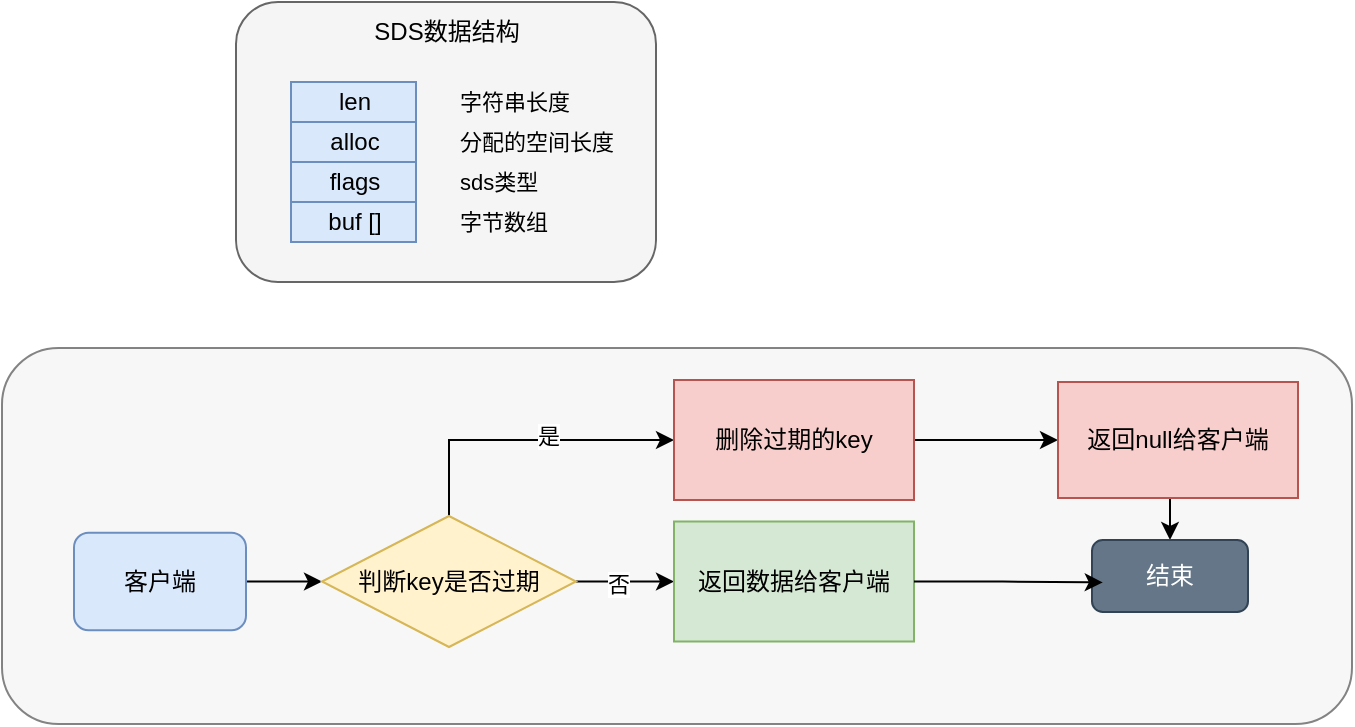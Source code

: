 <mxfile version="26.1.0">
  <diagram name="第 1 页" id="RsSCYp8_lyTaL0R-eGZh">
    <mxGraphModel dx="830" dy="1706" grid="0" gridSize="10" guides="1" tooltips="1" connect="1" arrows="1" fold="1" page="1" pageScale="1" pageWidth="827" pageHeight="1169" background="none" math="0" shadow="0">
      <root>
        <mxCell id="0" />
        <mxCell id="1" parent="0" />
        <mxCell id="gelLKuvhca_LKsp45Vbf-19" value="" style="rounded=1;whiteSpace=wrap;html=1;opacity=80;fillColor=#f5f5f5;strokeColor=#666666;fontColor=#333333;" vertex="1" parent="1">
          <mxGeometry x="56" y="-667" width="675" height="188" as="geometry" />
        </mxCell>
        <mxCell id="thxwzxnXI1OHp2ooGOBL-1" value="" style="rounded=1;whiteSpace=wrap;html=1;fillColor=#f5f5f5;fontColor=#333333;strokeColor=#666666;" parent="1" vertex="1">
          <mxGeometry x="173" y="-840" width="210" height="140" as="geometry" />
        </mxCell>
        <mxCell id="thxwzxnXI1OHp2ooGOBL-2" value="SDS数据结构" style="text;html=1;align=center;verticalAlign=middle;whiteSpace=wrap;rounded=0;" parent="1" vertex="1">
          <mxGeometry x="235.5" y="-840" width="85" height="30" as="geometry" />
        </mxCell>
        <mxCell id="thxwzxnXI1OHp2ooGOBL-3" value="len" style="rounded=0;whiteSpace=wrap;html=1;fillColor=#dae8fc;strokeColor=#6c8ebf;" parent="1" vertex="1">
          <mxGeometry x="200.5" y="-800" width="62.5" height="20" as="geometry" />
        </mxCell>
        <mxCell id="thxwzxnXI1OHp2ooGOBL-4" value="buf []" style="rounded=0;whiteSpace=wrap;html=1;fillColor=#dae8fc;strokeColor=#6c8ebf;" parent="1" vertex="1">
          <mxGeometry x="200.5" y="-740" width="62.5" height="20" as="geometry" />
        </mxCell>
        <mxCell id="thxwzxnXI1OHp2ooGOBL-5" value="alloc" style="rounded=0;whiteSpace=wrap;html=1;fillColor=#dae8fc;strokeColor=#6c8ebf;" parent="1" vertex="1">
          <mxGeometry x="200.5" y="-780" width="62.5" height="20" as="geometry" />
        </mxCell>
        <mxCell id="thxwzxnXI1OHp2ooGOBL-6" value="flags" style="rounded=0;whiteSpace=wrap;html=1;fillColor=#dae8fc;strokeColor=#6c8ebf;" parent="1" vertex="1">
          <mxGeometry x="200.5" y="-760" width="62.5" height="20" as="geometry" />
        </mxCell>
        <mxCell id="thxwzxnXI1OHp2ooGOBL-8" value="&lt;font style=&quot;font-size: 11px;&quot;&gt;sds类型&lt;/font&gt;" style="text;html=1;align=left;verticalAlign=middle;whiteSpace=wrap;rounded=0;" parent="1" vertex="1">
          <mxGeometry x="283" y="-760" width="80" height="20" as="geometry" />
        </mxCell>
        <mxCell id="thxwzxnXI1OHp2ooGOBL-10" value="&lt;font style=&quot;font-size: 11px;&quot;&gt;字节数组&lt;/font&gt;" style="text;html=1;align=left;verticalAlign=middle;whiteSpace=wrap;rounded=0;" parent="1" vertex="1">
          <mxGeometry x="283" y="-740" width="80" height="20" as="geometry" />
        </mxCell>
        <mxCell id="thxwzxnXI1OHp2ooGOBL-11" value="&lt;font style=&quot;font-size: 11px;&quot;&gt;分配的空间长度&lt;/font&gt;" style="text;html=1;align=left;verticalAlign=middle;whiteSpace=wrap;rounded=0;" parent="1" vertex="1">
          <mxGeometry x="283" y="-780" width="80" height="20" as="geometry" />
        </mxCell>
        <mxCell id="thxwzxnXI1OHp2ooGOBL-12" value="&lt;font style=&quot;font-size: 11px;&quot;&gt;字符串长度&lt;/font&gt;" style="text;html=1;align=left;verticalAlign=middle;whiteSpace=wrap;rounded=0;" parent="1" vertex="1">
          <mxGeometry x="283" y="-800" width="90" height="20" as="geometry" />
        </mxCell>
        <mxCell id="gelLKuvhca_LKsp45Vbf-8" style="edgeStyle=orthogonalEdgeStyle;rounded=0;orthogonalLoop=1;jettySize=auto;html=1;exitX=1;exitY=0.5;exitDx=0;exitDy=0;entryX=0;entryY=0.5;entryDx=0;entryDy=0;" edge="1" parent="1" source="gelLKuvhca_LKsp45Vbf-1" target="gelLKuvhca_LKsp45Vbf-2">
          <mxGeometry relative="1" as="geometry" />
        </mxCell>
        <mxCell id="gelLKuvhca_LKsp45Vbf-1" value="客户端" style="rounded=1;whiteSpace=wrap;html=1;fillColor=#dae8fc;strokeColor=#6c8ebf;" vertex="1" parent="1">
          <mxGeometry x="92" y="-574.62" width="86" height="48.75" as="geometry" />
        </mxCell>
        <mxCell id="gelLKuvhca_LKsp45Vbf-13" style="edgeStyle=orthogonalEdgeStyle;rounded=0;orthogonalLoop=1;jettySize=auto;html=1;exitX=0.5;exitY=0;exitDx=0;exitDy=0;entryX=0;entryY=0.5;entryDx=0;entryDy=0;" edge="1" parent="1" source="gelLKuvhca_LKsp45Vbf-2" target="gelLKuvhca_LKsp45Vbf-3">
          <mxGeometry relative="1" as="geometry" />
        </mxCell>
        <mxCell id="gelLKuvhca_LKsp45Vbf-15" value="是" style="edgeLabel;html=1;align=center;verticalAlign=middle;resizable=0;points=[];" vertex="1" connectable="0" parent="gelLKuvhca_LKsp45Vbf-13">
          <mxGeometry x="-0.06" y="2" relative="1" as="geometry">
            <mxPoint x="17" as="offset" />
          </mxGeometry>
        </mxCell>
        <mxCell id="gelLKuvhca_LKsp45Vbf-14" style="edgeStyle=orthogonalEdgeStyle;rounded=0;orthogonalLoop=1;jettySize=auto;html=1;exitX=1;exitY=0.5;exitDx=0;exitDy=0;entryX=0;entryY=0.5;entryDx=0;entryDy=0;" edge="1" parent="1" source="gelLKuvhca_LKsp45Vbf-2" target="gelLKuvhca_LKsp45Vbf-4">
          <mxGeometry relative="1" as="geometry" />
        </mxCell>
        <mxCell id="gelLKuvhca_LKsp45Vbf-16" value="否" style="edgeLabel;html=1;align=center;verticalAlign=middle;resizable=0;points=[];" vertex="1" connectable="0" parent="gelLKuvhca_LKsp45Vbf-14">
          <mxGeometry x="-0.14" y="-1" relative="1" as="geometry">
            <mxPoint as="offset" />
          </mxGeometry>
        </mxCell>
        <mxCell id="gelLKuvhca_LKsp45Vbf-2" value="判断key是否过期" style="rhombus;whiteSpace=wrap;html=1;fillColor=#fff2cc;strokeColor=#d6b656;" vertex="1" parent="1">
          <mxGeometry x="216" y="-583" width="127" height="65.5" as="geometry" />
        </mxCell>
        <mxCell id="gelLKuvhca_LKsp45Vbf-12" style="edgeStyle=orthogonalEdgeStyle;rounded=0;orthogonalLoop=1;jettySize=auto;html=1;exitX=1;exitY=0.5;exitDx=0;exitDy=0;entryX=0;entryY=0.5;entryDx=0;entryDy=0;" edge="1" parent="1" source="gelLKuvhca_LKsp45Vbf-3" target="gelLKuvhca_LKsp45Vbf-5">
          <mxGeometry relative="1" as="geometry" />
        </mxCell>
        <mxCell id="gelLKuvhca_LKsp45Vbf-3" value="删除过期的key" style="rounded=0;whiteSpace=wrap;html=1;fillColor=#f8cecc;strokeColor=#b85450;" vertex="1" parent="1">
          <mxGeometry x="392" y="-651" width="120" height="60" as="geometry" />
        </mxCell>
        <mxCell id="gelLKuvhca_LKsp45Vbf-4" value="返回数据给客户端" style="rounded=0;whiteSpace=wrap;html=1;fillColor=#d5e8d4;strokeColor=#82b366;" vertex="1" parent="1">
          <mxGeometry x="392" y="-580.25" width="120" height="60" as="geometry" />
        </mxCell>
        <mxCell id="gelLKuvhca_LKsp45Vbf-17" style="edgeStyle=orthogonalEdgeStyle;rounded=0;orthogonalLoop=1;jettySize=auto;html=1;exitX=0.5;exitY=1;exitDx=0;exitDy=0;entryX=0.5;entryY=0;entryDx=0;entryDy=0;" edge="1" parent="1" source="gelLKuvhca_LKsp45Vbf-5" target="gelLKuvhca_LKsp45Vbf-6">
          <mxGeometry relative="1" as="geometry" />
        </mxCell>
        <mxCell id="gelLKuvhca_LKsp45Vbf-5" value="返回null给客户端" style="rounded=0;whiteSpace=wrap;html=1;fillColor=#f8cecc;strokeColor=#b85450;" vertex="1" parent="1">
          <mxGeometry x="584" y="-650" width="120" height="58" as="geometry" />
        </mxCell>
        <mxCell id="gelLKuvhca_LKsp45Vbf-6" value="结束" style="rounded=1;whiteSpace=wrap;html=1;fillColor=#647687;fontColor=#ffffff;strokeColor=#314354;" vertex="1" parent="1">
          <mxGeometry x="601" y="-571" width="78" height="36" as="geometry" />
        </mxCell>
        <mxCell id="gelLKuvhca_LKsp45Vbf-18" style="edgeStyle=orthogonalEdgeStyle;rounded=0;orthogonalLoop=1;jettySize=auto;html=1;exitX=1;exitY=0.5;exitDx=0;exitDy=0;entryX=0.069;entryY=0.59;entryDx=0;entryDy=0;entryPerimeter=0;" edge="1" parent="1" source="gelLKuvhca_LKsp45Vbf-4" target="gelLKuvhca_LKsp45Vbf-6">
          <mxGeometry relative="1" as="geometry" />
        </mxCell>
      </root>
    </mxGraphModel>
  </diagram>
</mxfile>
